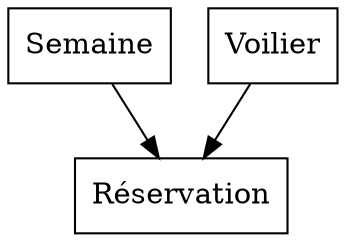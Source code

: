 // Generated by Mocodo 4.0.0
digraph {
  node [shape=box]
  "Semaine" -> "Réservation"
  "Voilier" -> "Réservation"
}
